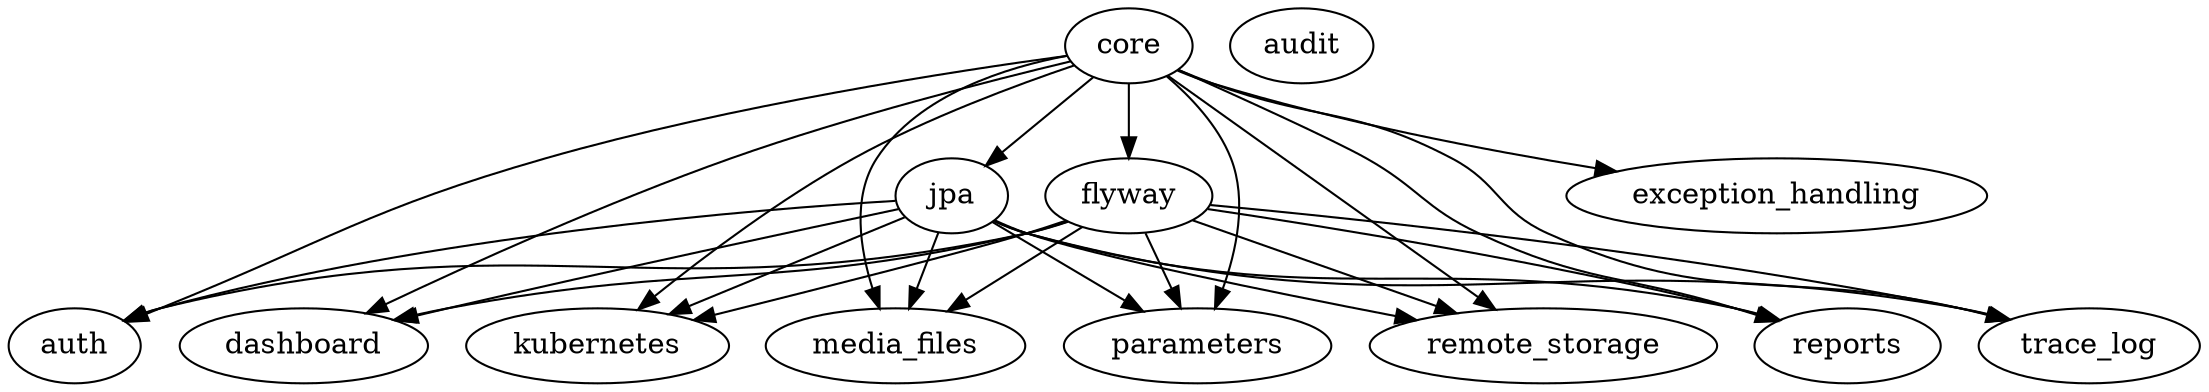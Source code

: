 digraph D {
    auth;
    core;
    dashboard;
    exception_handling;
    flyway;
    jpa;
    kubernetes;
    media_files;
    parameters;
    remote_storage;
    reports;
    trace_log;
    audit;

    core -> {dashboard, exception_handling, flyway, jpa, kubernetes, media_files, parameters, remote_storage, reports, trace_log, auth}
    flyway -> {auth, dashboard, kubernetes, media_files, parameters, remote_storage, reports, trace_log}
    jpa -> {auth, dashboard, kubernetes, media_files, parameters, remote_storage, reports, trace_log}
}